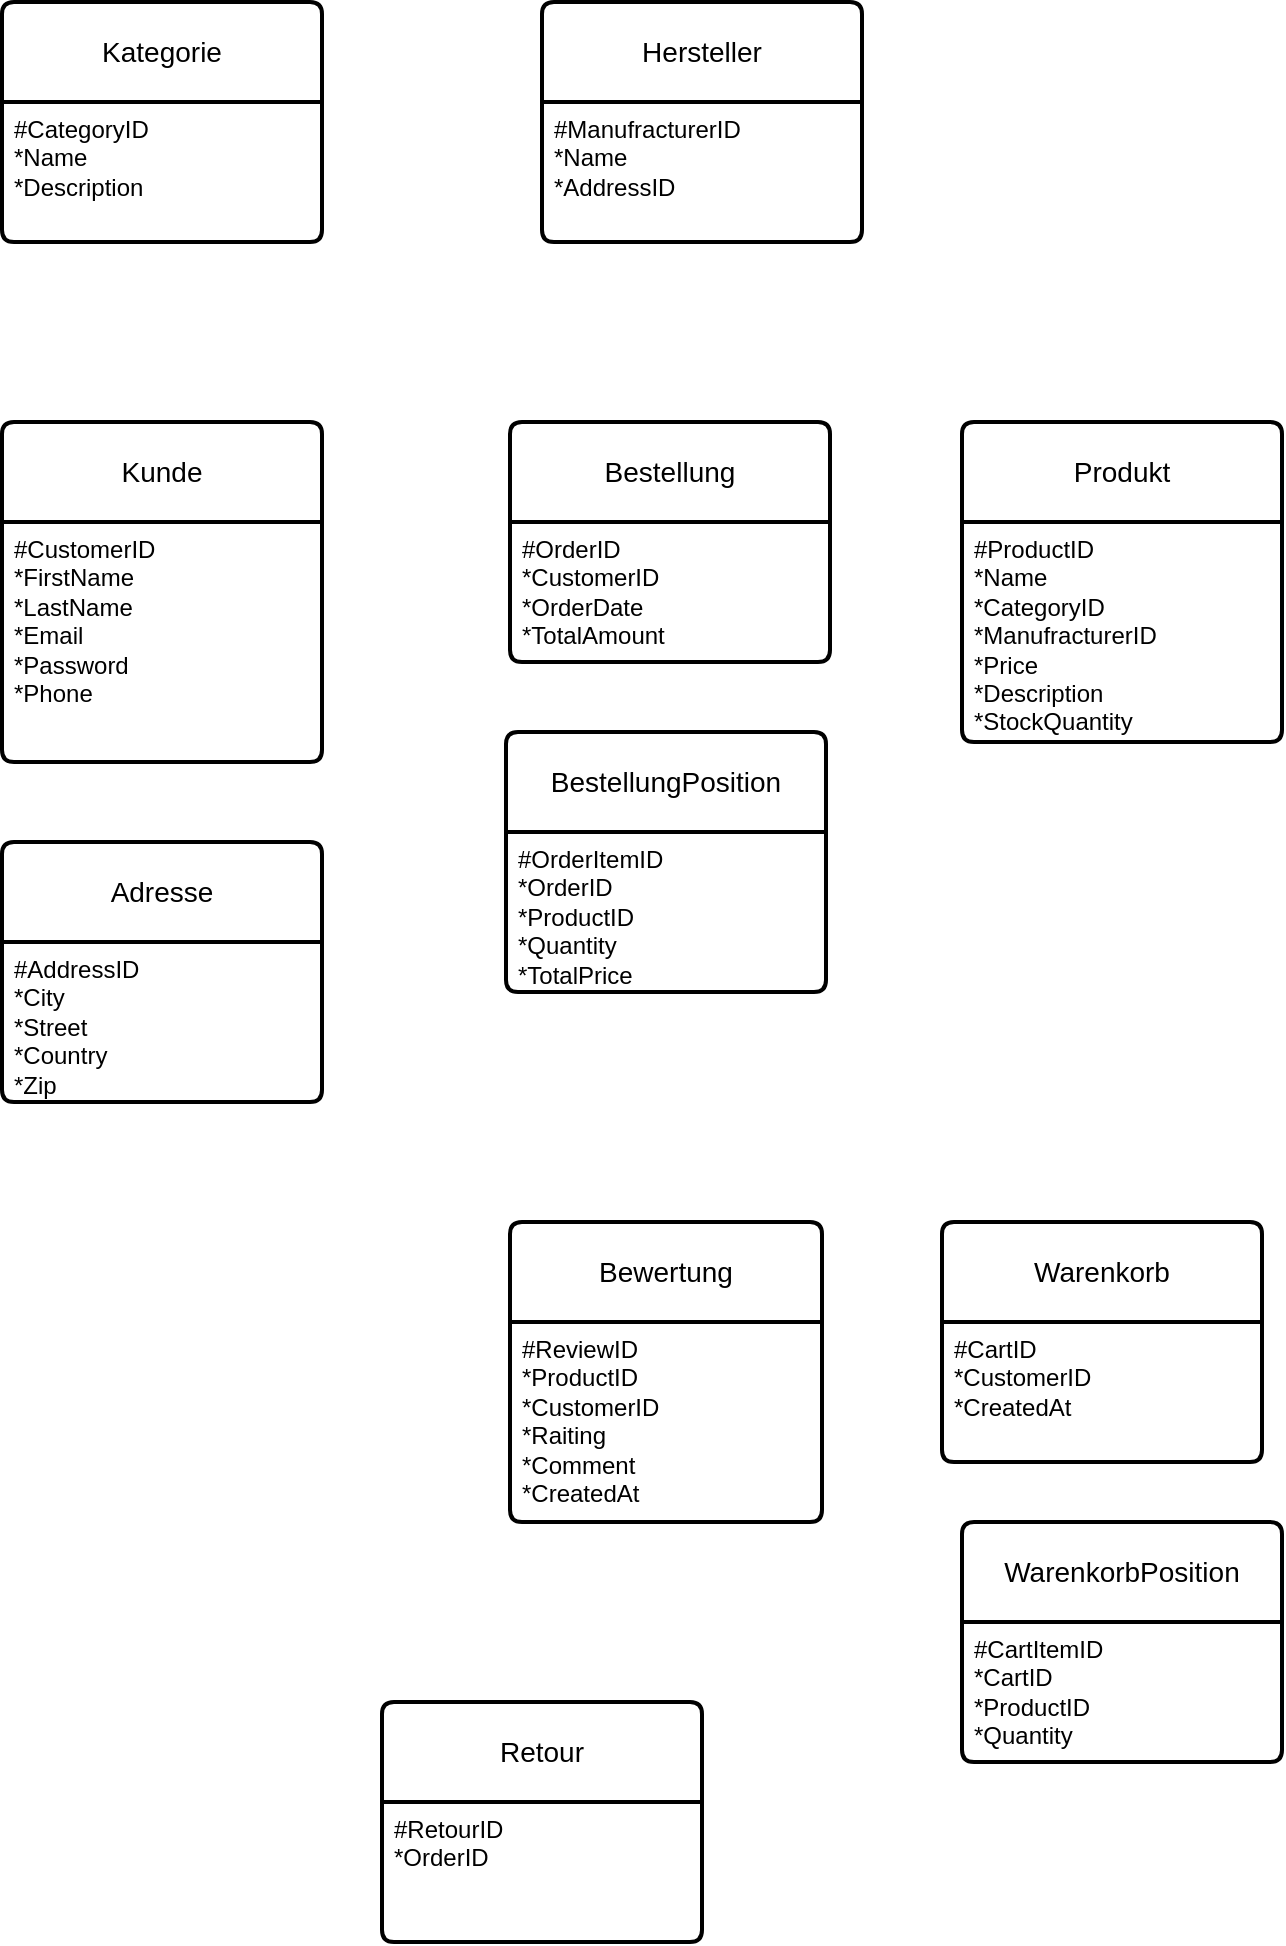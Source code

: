 <mxfile version="24.2.5" type="device">
  <diagram name="Seite-1" id="BKHSxCn4bq_MFGs2BG50">
    <mxGraphModel dx="1430" dy="858" grid="1" gridSize="10" guides="1" tooltips="1" connect="1" arrows="1" fold="1" page="1" pageScale="1" pageWidth="827" pageHeight="1169" math="0" shadow="0">
      <root>
        <mxCell id="0" />
        <mxCell id="1" parent="0" />
        <mxCell id="wgQz4kMnrPIsfnf9cYRl-1" value="Kategorie" style="swimlane;childLayout=stackLayout;horizontal=1;startSize=50;horizontalStack=0;rounded=1;fontSize=14;fontStyle=0;strokeWidth=2;resizeParent=0;resizeLast=1;shadow=0;dashed=0;align=center;arcSize=4;whiteSpace=wrap;html=1;" parent="1" vertex="1">
          <mxGeometry x="80" y="90" width="160" height="120" as="geometry" />
        </mxCell>
        <mxCell id="wgQz4kMnrPIsfnf9cYRl-2" value="#CategoryID&lt;br&gt;*Name&lt;br&gt;*Description" style="align=left;strokeColor=none;fillColor=none;spacingLeft=4;fontSize=12;verticalAlign=top;resizable=0;rotatable=0;part=1;html=1;" parent="wgQz4kMnrPIsfnf9cYRl-1" vertex="1">
          <mxGeometry y="50" width="160" height="70" as="geometry" />
        </mxCell>
        <mxCell id="wgQz4kMnrPIsfnf9cYRl-3" value="Hersteller" style="swimlane;childLayout=stackLayout;horizontal=1;startSize=50;horizontalStack=0;rounded=1;fontSize=14;fontStyle=0;strokeWidth=2;resizeParent=0;resizeLast=1;shadow=0;dashed=0;align=center;arcSize=4;whiteSpace=wrap;html=1;" parent="1" vertex="1">
          <mxGeometry x="350" y="90" width="160" height="120" as="geometry" />
        </mxCell>
        <mxCell id="wgQz4kMnrPIsfnf9cYRl-4" value="#ManufracturerID&lt;br&gt;*Name&lt;br&gt;*AddressID" style="align=left;strokeColor=none;fillColor=none;spacingLeft=4;fontSize=12;verticalAlign=top;resizable=0;rotatable=0;part=1;html=1;" parent="wgQz4kMnrPIsfnf9cYRl-3" vertex="1">
          <mxGeometry y="50" width="160" height="70" as="geometry" />
        </mxCell>
        <mxCell id="wgQz4kMnrPIsfnf9cYRl-5" value="Kunde" style="swimlane;childLayout=stackLayout;horizontal=1;startSize=50;horizontalStack=0;rounded=1;fontSize=14;fontStyle=0;strokeWidth=2;resizeParent=0;resizeLast=1;shadow=0;dashed=0;align=center;arcSize=4;whiteSpace=wrap;html=1;" parent="1" vertex="1">
          <mxGeometry x="80" y="300" width="160" height="170" as="geometry" />
        </mxCell>
        <mxCell id="wgQz4kMnrPIsfnf9cYRl-6" value="#CustomerID&lt;br&gt;*FirstName&lt;br&gt;*LastName&lt;div&gt;*Email&lt;/div&gt;&lt;div&gt;*Password&lt;/div&gt;&lt;div&gt;*Phone&lt;/div&gt;&lt;div&gt;&lt;br&gt;&lt;/div&gt;" style="align=left;strokeColor=none;fillColor=none;spacingLeft=4;fontSize=12;verticalAlign=top;resizable=0;rotatable=0;part=1;html=1;" parent="wgQz4kMnrPIsfnf9cYRl-5" vertex="1">
          <mxGeometry y="50" width="160" height="120" as="geometry" />
        </mxCell>
        <mxCell id="wgQz4kMnrPIsfnf9cYRl-7" value="Produkt" style="swimlane;childLayout=stackLayout;horizontal=1;startSize=50;horizontalStack=0;rounded=1;fontSize=14;fontStyle=0;strokeWidth=2;resizeParent=0;resizeLast=1;shadow=0;dashed=0;align=center;arcSize=4;whiteSpace=wrap;html=1;" parent="1" vertex="1">
          <mxGeometry x="560" y="300" width="160" height="160" as="geometry" />
        </mxCell>
        <mxCell id="wgQz4kMnrPIsfnf9cYRl-8" value="#ProductID&lt;div&gt;*Name&lt;br&gt;*CategoryID&lt;/div&gt;&lt;div&gt;&lt;span style=&quot;background-color: initial;&quot;&gt;*ManufracturerID&lt;/span&gt;&lt;/div&gt;&lt;div&gt;&lt;span style=&quot;background-color: initial;&quot;&gt;*Price&lt;/span&gt;&lt;br&gt;&lt;/div&gt;&lt;div&gt;*Description&lt;/div&gt;&lt;div&gt;*StockQuantity&lt;/div&gt;&lt;div&gt;&lt;br&gt;&lt;/div&gt;" style="align=left;strokeColor=none;fillColor=none;spacingLeft=4;fontSize=12;verticalAlign=top;resizable=0;rotatable=0;part=1;html=1;" parent="wgQz4kMnrPIsfnf9cYRl-7" vertex="1">
          <mxGeometry y="50" width="160" height="110" as="geometry" />
        </mxCell>
        <mxCell id="wgQz4kMnrPIsfnf9cYRl-15" value="Adresse" style="swimlane;childLayout=stackLayout;horizontal=1;startSize=50;horizontalStack=0;rounded=1;fontSize=14;fontStyle=0;strokeWidth=2;resizeParent=0;resizeLast=1;shadow=0;dashed=0;align=center;arcSize=4;whiteSpace=wrap;html=1;" parent="1" vertex="1">
          <mxGeometry x="80" y="510" width="160" height="130" as="geometry" />
        </mxCell>
        <mxCell id="wgQz4kMnrPIsfnf9cYRl-16" value="&lt;div&gt;#AddressID&lt;/div&gt;*City&lt;div&gt;*Street&lt;/div&gt;&lt;div&gt;&lt;div&gt;*Country&lt;/div&gt;&lt;div&gt;*Zip&lt;/div&gt;&lt;div&gt;&lt;br&gt;&lt;/div&gt;&lt;div&gt;&lt;br&gt;&lt;/div&gt;&lt;/div&gt;" style="align=left;strokeColor=none;fillColor=none;spacingLeft=4;fontSize=12;verticalAlign=top;resizable=0;rotatable=0;part=1;html=1;" parent="wgQz4kMnrPIsfnf9cYRl-15" vertex="1">
          <mxGeometry y="50" width="160" height="80" as="geometry" />
        </mxCell>
        <mxCell id="wgQz4kMnrPIsfnf9cYRl-17" value="Bestellung" style="swimlane;childLayout=stackLayout;horizontal=1;startSize=50;horizontalStack=0;rounded=1;fontSize=14;fontStyle=0;strokeWidth=2;resizeParent=0;resizeLast=1;shadow=0;dashed=0;align=center;arcSize=4;whiteSpace=wrap;html=1;" parent="1" vertex="1">
          <mxGeometry x="334" y="300" width="160" height="120" as="geometry" />
        </mxCell>
        <mxCell id="wgQz4kMnrPIsfnf9cYRl-18" value="&lt;div&gt;#OrderID&lt;/div&gt;&lt;div&gt;*CustomerID&lt;/div&gt;&lt;div&gt;*OrderDate&lt;/div&gt;&lt;div&gt;*TotalAmount&lt;/div&gt;&lt;div&gt;&lt;br&gt;&lt;/div&gt;&lt;div&gt;&lt;br&gt;&lt;/div&gt;" style="align=left;strokeColor=none;fillColor=none;spacingLeft=4;fontSize=12;verticalAlign=top;resizable=0;rotatable=0;part=1;html=1;" parent="wgQz4kMnrPIsfnf9cYRl-17" vertex="1">
          <mxGeometry y="50" width="160" height="70" as="geometry" />
        </mxCell>
        <mxCell id="wgQz4kMnrPIsfnf9cYRl-19" value="BestellungPosition" style="swimlane;childLayout=stackLayout;horizontal=1;startSize=50;horizontalStack=0;rounded=1;fontSize=14;fontStyle=0;strokeWidth=2;resizeParent=0;resizeLast=1;shadow=0;dashed=0;align=center;arcSize=4;whiteSpace=wrap;html=1;" parent="1" vertex="1">
          <mxGeometry x="332" y="455" width="160" height="130" as="geometry" />
        </mxCell>
        <mxCell id="wgQz4kMnrPIsfnf9cYRl-20" value="&lt;div&gt;#OrderItemID&lt;/div&gt;&lt;div&gt;*OrderID&lt;/div&gt;&lt;div&gt;*ProductID&lt;/div&gt;&lt;div&gt;*Quantity&lt;/div&gt;&lt;div&gt;*TotalPrice&lt;/div&gt;&lt;div&gt;&lt;br&gt;&lt;/div&gt;&lt;div&gt;&lt;br&gt;&lt;/div&gt;" style="align=left;strokeColor=none;fillColor=none;spacingLeft=4;fontSize=12;verticalAlign=top;resizable=0;rotatable=0;part=1;html=1;" parent="wgQz4kMnrPIsfnf9cYRl-19" vertex="1">
          <mxGeometry y="50" width="160" height="80" as="geometry" />
        </mxCell>
        <mxCell id="wgQz4kMnrPIsfnf9cYRl-21" value="Bewertung" style="swimlane;childLayout=stackLayout;horizontal=1;startSize=50;horizontalStack=0;rounded=1;fontSize=14;fontStyle=0;strokeWidth=2;resizeParent=0;resizeLast=1;shadow=0;dashed=0;align=center;arcSize=4;whiteSpace=wrap;html=1;" parent="1" vertex="1">
          <mxGeometry x="334" y="700" width="156" height="150" as="geometry" />
        </mxCell>
        <mxCell id="wgQz4kMnrPIsfnf9cYRl-22" value="&lt;div&gt;&lt;span style=&quot;background-color: initial;&quot;&gt;#ReviewID&lt;/span&gt;&lt;/div&gt;&lt;div&gt;&lt;span style=&quot;background-color: initial;&quot;&gt;*ProductID&lt;/span&gt;&lt;/div&gt;&lt;div&gt;&lt;span style=&quot;background-color: initial;&quot;&gt;*CustomerID&lt;/span&gt;&lt;/div&gt;&lt;div&gt;*Raiting&lt;/div&gt;&lt;div&gt;*Comment&lt;/div&gt;&lt;div&gt;*CreatedAt&lt;/div&gt;" style="align=left;strokeColor=none;fillColor=none;spacingLeft=4;fontSize=12;verticalAlign=top;resizable=0;rotatable=0;part=1;html=1;" parent="wgQz4kMnrPIsfnf9cYRl-21" vertex="1">
          <mxGeometry y="50" width="156" height="100" as="geometry" />
        </mxCell>
        <mxCell id="wgQz4kMnrPIsfnf9cYRl-23" value="Warenkorb" style="swimlane;childLayout=stackLayout;horizontal=1;startSize=50;horizontalStack=0;rounded=1;fontSize=14;fontStyle=0;strokeWidth=2;resizeParent=0;resizeLast=1;shadow=0;dashed=0;align=center;arcSize=4;whiteSpace=wrap;html=1;" parent="1" vertex="1">
          <mxGeometry x="550" y="700" width="160" height="120" as="geometry" />
        </mxCell>
        <mxCell id="wgQz4kMnrPIsfnf9cYRl-24" value="#CartID&lt;div&gt;*CustomerID&lt;/div&gt;&lt;div&gt;*CreatedAt&lt;/div&gt;" style="align=left;strokeColor=none;fillColor=none;spacingLeft=4;fontSize=12;verticalAlign=top;resizable=0;rotatable=0;part=1;html=1;" parent="wgQz4kMnrPIsfnf9cYRl-23" vertex="1">
          <mxGeometry y="50" width="160" height="70" as="geometry" />
        </mxCell>
        <mxCell id="wgQz4kMnrPIsfnf9cYRl-26" value="WarenkorbPosition" style="swimlane;childLayout=stackLayout;horizontal=1;startSize=50;horizontalStack=0;rounded=1;fontSize=14;fontStyle=0;strokeWidth=2;resizeParent=0;resizeLast=1;shadow=0;dashed=0;align=center;arcSize=4;whiteSpace=wrap;html=1;" parent="1" vertex="1">
          <mxGeometry x="560" y="850" width="160" height="120" as="geometry" />
        </mxCell>
        <mxCell id="wgQz4kMnrPIsfnf9cYRl-27" value="#CartItemID&lt;div&gt;*CartID&lt;/div&gt;&lt;div&gt;*ProductID&lt;/div&gt;&lt;div&gt;*Quantity&lt;/div&gt;" style="align=left;strokeColor=none;fillColor=none;spacingLeft=4;fontSize=12;verticalAlign=top;resizable=0;rotatable=0;part=1;html=1;" parent="wgQz4kMnrPIsfnf9cYRl-26" vertex="1">
          <mxGeometry y="50" width="160" height="70" as="geometry" />
        </mxCell>
        <mxCell id="Vym85bVSqST4Ta80sy6s-1" value="Retour" style="swimlane;childLayout=stackLayout;horizontal=1;startSize=50;horizontalStack=0;rounded=1;fontSize=14;fontStyle=0;strokeWidth=2;resizeParent=0;resizeLast=1;shadow=0;dashed=0;align=center;arcSize=4;whiteSpace=wrap;html=1;" vertex="1" parent="1">
          <mxGeometry x="270" y="940" width="160" height="120" as="geometry" />
        </mxCell>
        <mxCell id="Vym85bVSqST4Ta80sy6s-2" value="#RetourID&lt;div&gt;&lt;span style=&quot;background-color: initial;&quot;&gt;*OrderID&lt;/span&gt;&lt;div&gt;&lt;br&gt;&lt;/div&gt;&lt;/div&gt;" style="align=left;strokeColor=none;fillColor=none;spacingLeft=4;fontSize=12;verticalAlign=top;resizable=0;rotatable=0;part=1;html=1;" vertex="1" parent="Vym85bVSqST4Ta80sy6s-1">
          <mxGeometry y="50" width="160" height="70" as="geometry" />
        </mxCell>
      </root>
    </mxGraphModel>
  </diagram>
</mxfile>
